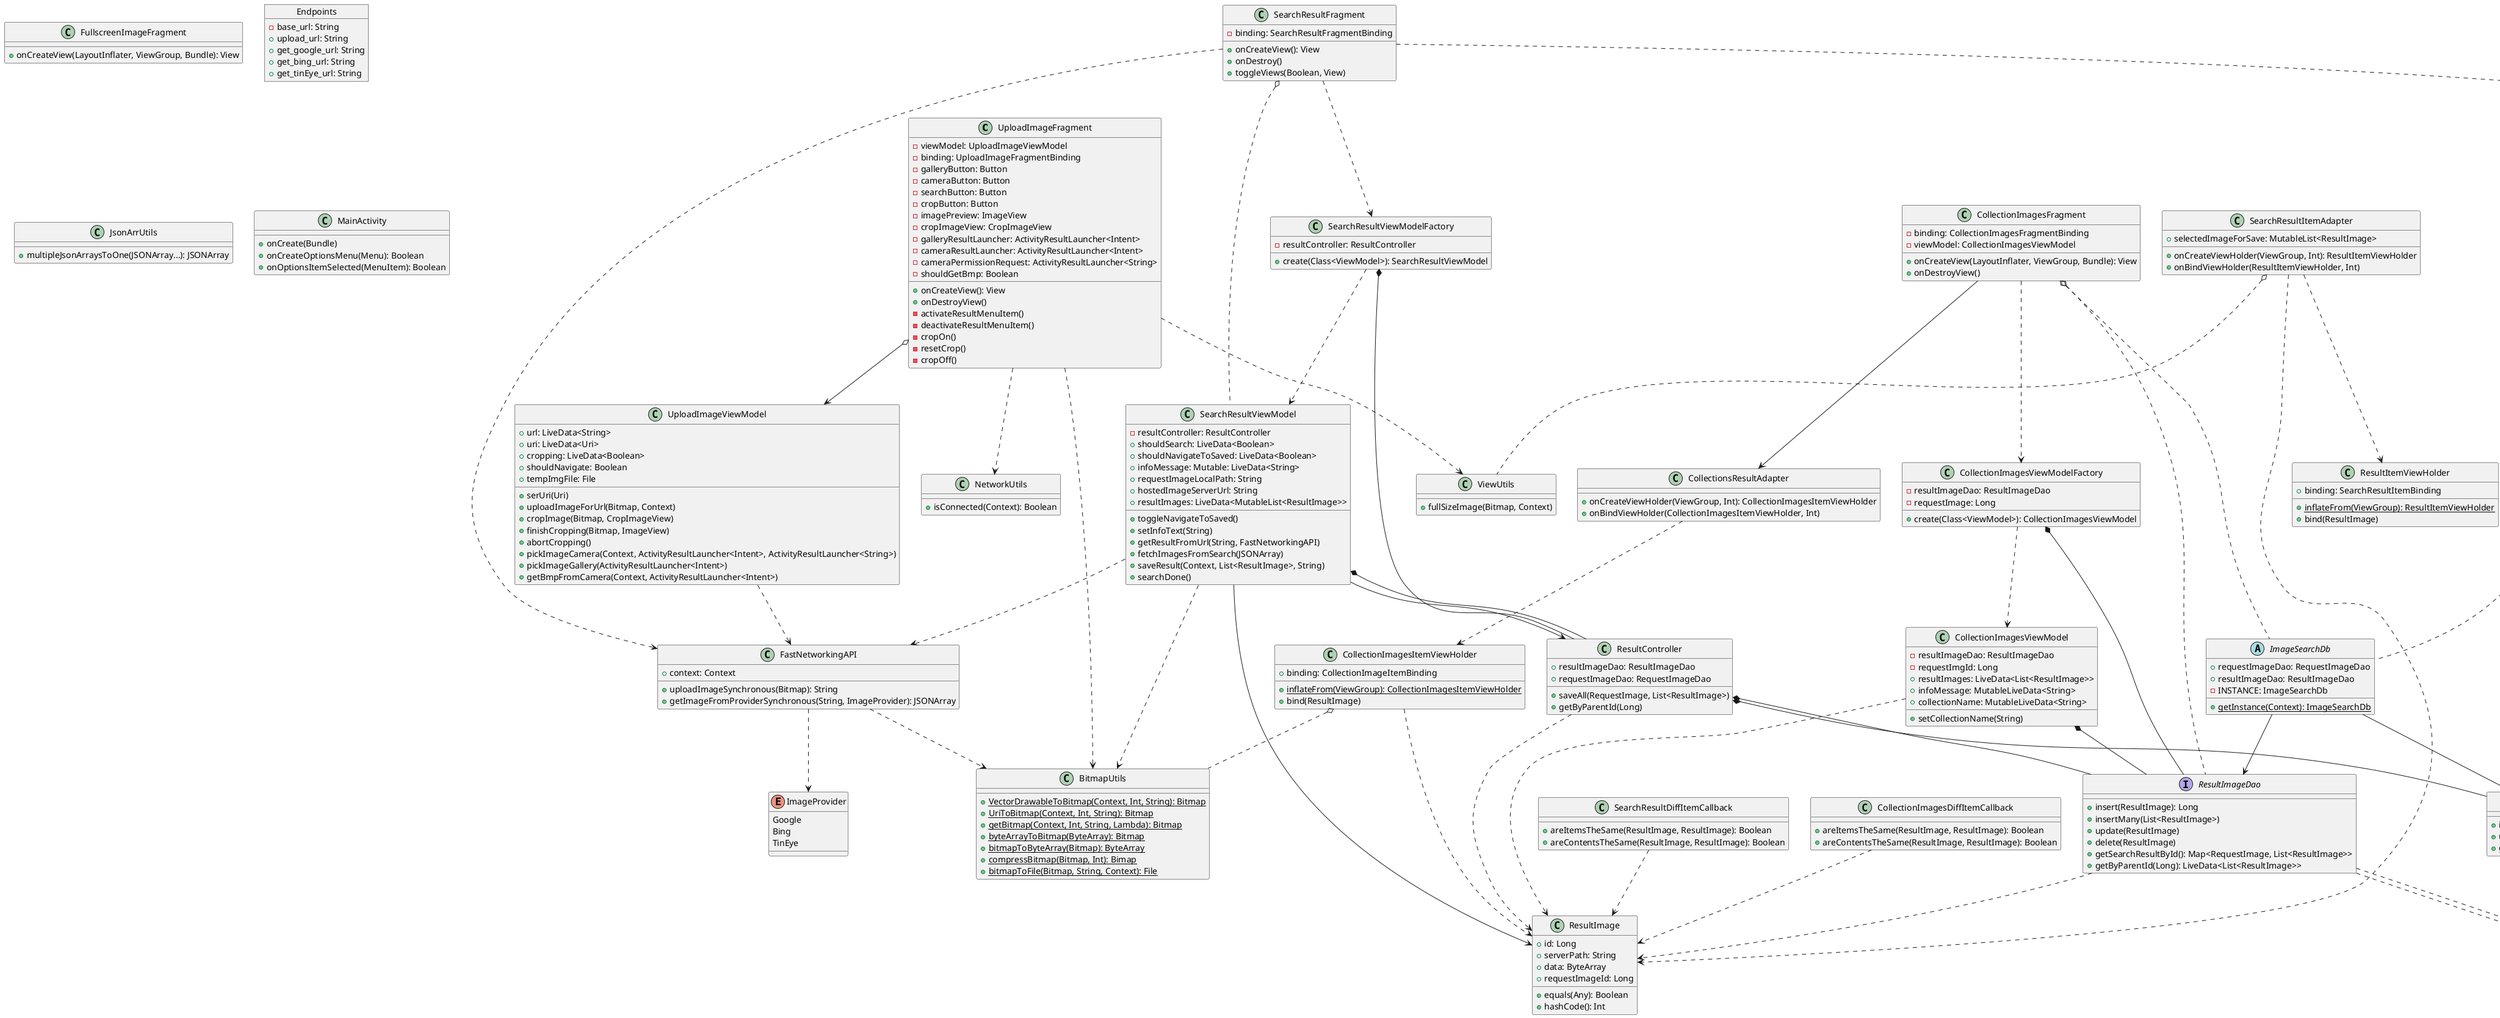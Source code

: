 @startuml
'https://plantuml.com/class-diagram

class UploadImageFragment {
    - viewModel: UploadImageViewModel
    - binding: UploadImageFragmentBinding
    - galleryButton: Button
    - cameraButton: Button
    - searchButton: Button
    - cropButton: Button
    - imagePreview: ImageView
    - cropImageView: CropImageView
    - galleryResultLauncher: ActivityResultLauncher<Intent>
    - cameraResultLauncher: ActivityResultLauncher<Intent>
    - cameraPermissionRequest: ActivityResultLauncher<String>
    - shouldGetBmp: Boolean

    + onCreateView(): View
    + onDestroyView()
    - activateResultMenuItem()
    - deactivateResultMenuItem()
    - cropOn()
    - resetCrop()
    - cropOff()
}

class UploadImageViewModel {
    + url: LiveData<String>
    + uri: LiveData<Uri>
    + cropping: LiveData<Boolean>
    + shouldNavigate: Boolean
    + tempImgFile: File

    + serUri(Uri)
    + uploadImageForUrl(Bitmap, Context)
    + cropImage(Bitmap, CropImageView)
    + finishCropping(Bitmap, ImageView)
    + abortCropping()
    + pickImageCamera(Context, ActivityResultLauncher<Intent>, ActivityResultLauncher<String>)
    + pickImageGallery(ActivityResultLauncher<Intent>)
    + getBmpFromCamera(Context, ActivityResultLauncher<Intent>)
}

class SearchResultFragment {
    - binding: SearchResultFragmentBinding

    + onCreateView(): View
    + onDestroy()
    + toggleViews(Boolean, View)
}

class SearchResultViewModel {
    - resultController: ResultController
    + shouldSearch: LiveData<Boolean>
    + shouldNavigateToSaved: LiveData<Boolean>
    + infoMessage: Mutable: LiveData<String>
    + requestImageLocalPath: String
    + hostedImageServerUrl: String
    + resultImages: LiveData<MutableList<ResultImage>>

    + toggleNavigateToSaved()
    + setInfoText(String)
    + getResultFromUrl(String, FastNetworkingAPI)
    + fetchImagesFromSearch(JSONArray)
    + saveResult(Context, List<ResultImage>, String)
    + searchDone()
}

class ResultController {
    + resultImageDao: ResultImageDao
    + requestImageDao: RequestImageDao

    + saveAll(RequestImage, List<ResultImage>)
    + getByParentId(Long)
}

interface ResultImageDao {
    + insert(ResultImage): Long
    + insertMany(List<ResultImage>)
    + update(ResultImage)
    + delete(ResultImage)
    + getSearchResultById(): Map<RequestImage, List<ResultImage>>
    + getByParentId(Long): LiveData<List<ResultImage>>
}

interface RequestImageDao {
    + insert(RequestImage): Long
    + update(RequestImage)
    + getAll(): LiveData<List<RequestImage>>
}

abstract class ImageSearchDb {
    + requestImageDao: RequestImageDao
    + resultImageDao: ResultImageDao
    - INSTANCE: ImageSearchDb
    + {static} getInstance(Context): ImageSearchDb
}

class SearchResultDiffItemCallback {
    + areItemsTheSame(ResultImage, ResultImage): Boolean
    + areContentsTheSame(ResultImage, ResultImage): Boolean
}

class CollectionImagesDiffItemCallback {
    + areItemsTheSame(ResultImage, ResultImage): Boolean
    + areContentsTheSame(ResultImage, ResultImage): Boolean
}

class RequestImage {
    + id: Long
    + serverPath: String
    + data: ByteArray
    + collectionName: String

    + equals(Any): Boolean
    + hashCode(): Int
}

class ResultImage {
    + id: Long
    + serverPath: String
    + data: ByteArray
    + requestImageId: Long

    + equals(Any): Boolean
    + hashCode(): Int
}

class CollectionsAdapter {
    + {field} clickListener: (Lambda)
    + onCreateViewHolder(ViewGroup, Int): SavedSearchItemViewHolder
    + onBindViewHolder(SavedSearchItemViewHolder, Int)
}

class SavedSearchItemViewHolder {
    + binding: CollectionItemBinding
    + {static} inflateFrom(ViewGroup): SavedSearchItemViewHolder
    + bind(RequestImage, callback)
}

class CollectionsResultAdapter {
    + onCreateViewHolder(ViewGroup, Int): CollectionImagesItemViewHolder
    + onBindViewHolder(CollectionImagesItemViewHolder, Int)
}

class CollectionImagesItemViewHolder {
    + binding: CollectionImageItemBinding
    + {static} inflateFrom(ViewGroup): CollectionImagesItemViewHolder
    + bind(ResultImage)
}

class SearchResultItemAdapter {
    + selectedImageForSave: MutableList<ResultImage>
    + onCreateViewHolder(ViewGroup, Int): ResultItemViewHolder
    + onBindViewHolder(ResultItemViewHolder, Int)
}

class ResultItemViewHolder {
    + binding: SearchResultItemBinding

    + {static} inflateFrom(ViewGroup): ResultItemViewHolder
    + bind(ResultImage)
}

class CollectionImagesFragment {
    - binding: CollectionImagesFragmentBinding
    - viewModel: CollectionImagesViewModel

    + onCreateView(LayoutInflater, ViewGroup, Bundle): View
    + onDestroyView()
}

class CollectionsFragment {
    - viewModel: CollectionsViewModel
    - binding: CollectionsFragmentBinding

    + onCreateView(LayoutInflater, ViewGroup, Bundle): View
    + onDestroyView()
}

class FullscreenImageFragment {
    + onCreateView(LayoutInflater, ViewGroup, Bundle): View
}

class PopupFragment {
    + onCreateView(LayoutInflater, ViewGroup, Bundle): View
}

class FastNetworkingAPI {
    + context: Context

    + uploadImageSynchronous(Bitmap): String
    + getImageFromProviderSynchronous(String, ImageProvider): JSONArray
}

enum ImageProvider {
    Google
    Bing
    TinEye
}

class CollectionImagesViewModelFactory {
    - resultImageDao: ResultImageDao
    - requestImage: Long

    + create(Class<ViewModel>): CollectionImagesViewModel
}

class CollectionsViewModelFactory {
    - requestImageDao: RequestImageDao

    + create(Class<ViewModel>): CollectionsViewModel
}

class SearchResultViewModelFactory {
    - resultController: ResultController

    + create(Class<ViewModel>): SearchResultViewModel
}

class BitmapUtils {
    + {static} VectorDrawableToBitmap(Context, Int, String): Bitmap
    + {static} UriToBitmap(Context, Int, String): Bitmap
    + {static} getBitmap(Context, Int, String, Lambda): Bitmap
    + {static} byteArrayToBitmap(ByteArray): Bitmap
    + {static} bitmapToByteArray(Bitmap): ByteArray
    + {static} compressBitmap(Bitmap, Int): Bimap
    + {static} bitmapToFile(Bitmap, String, Context): File
}

object Endpoints {
    - base_url: String
    + upload_url: String
    + get_google_url: String
    + get_bing_url: String
    + get_tinEye_url: String
}

class JsonArrUtils {
    + multipleJsonArraysToOne(JSONArray...): JSONArray
}

class NetworkUtils {
    + isConnected(Context): Boolean
}

class ViewUtils {
    + fullSizeImage(Bitmap, Context)
}

class CollectionImagesViewModel {
    - resultImageDao: ResultImageDao
    - requestImgId: Long
    + resultImages: LiveData<List<ResultImage>>
    + infoMessage: MutableLiveData<String>
    + collectionName: MutableLiveData<String>

    + setCollectionName(String)
}

class CollectionsViewModel {
    - requestImageDao: RequestImageDao
    + savedSearchImages: LiveData<List<RequestImage>>
    + navigateToResults: LiveData<Long>
    + infoMessage: MutableLiveData<String>
    + collectionName: MutableLiveData<String>

    + onRequestClicked(Long, String)
    + onNavigated()
}

class MainActivity {
    + onCreate(Bundle)
    + onCreateOptionsMenu(Menu): Boolean
    + onOptionsItemSelected(MenuItem): Boolean
}

ResultController *-- ResultImageDao
ResultController ..> ResultImage
ResultImageDao ..> RequestImage
ResultController *-- RequestImageDao
ImageSearchDb --> ResultImageDao
ImageSearchDb --> RequestImageDao
RequestImageDao ..> RequestImage
ResultImageDao ..> ResultImage
ResultImageDao ..> RequestImage
CollectionImagesDiffItemCallback ..> ResultImage
CollectionsAdapter ..> SavedSearchItemViewHolder
SavedSearchItemViewHolder ..> RequestImage
CollectionsDiffItemCallback ..> RequestImage
CollectionsResultAdapter ..> CollectionImagesItemViewHolder
CollectionImagesItemViewHolder ..> ResultImage
CollectionImagesItemViewHolder o.. BitmapUtils
SearchResultDiffItemCallback ..> ResultImage
SearchResultItemAdapter ..> ResultImage
SearchResultItemAdapter ..> ResultItemViewHolder
SearchResultItemAdapter o.. ViewUtils
CollectionImagesFragment o.. ImageSearchDb
CollectionImagesFragment o.. ResultImageDao
CollectionImagesFragment ..> CollectionImagesViewModelFactory
CollectionImagesFragment --> CollectionsResultAdapter
CollectionsFragment --> CollectionsViewModel
CollectionsFragment o.. ImageSearchDb
CollectionsFragment o.. RequestImageDao
CollectionsFragment ..> CollectionsViewModelFactory
CollectionsFragment --> CollectionsAdapter
SearchResultViewModel --> ResultController
SearchResultFragment o.. SearchResultViewModel
SearchResultFragment ..> SearchResultViewModelFactory
SearchResultFragment ..> PopupFragment
SearchResultFragment ..> FastNetworkingAPI
UploadImageViewModel ..> FastNetworkingAPI
UploadImageFragment o--> UploadImageViewModel
UploadImageFragment ..> BitmapUtils
UploadImageFragment ..> ViewUtils
UploadImageFragment ..> NetworkUtils
FastNetworkingAPI ..> BitmapUtils
FastNetworkingAPI ..> ImageProvider
CollectionImagesViewModelFactory *-- ResultImageDao
CollectionImagesViewModelFactory ..> CollectionImagesViewModel
CollectionsViewModelFactory *-- RequestImageDao
CollectionsViewModelFactory ..> CollectionsViewModel
SearchResultViewModelFactory *-- ResultController
SearchResultViewModelFactory ..> SearchResultViewModel
CollectionImagesViewModel *-- ResultImageDao
CollectionImagesViewModel ..> ResultImage
CollectionsViewModel *-- RequestImageDao
CollectionsViewModel ..> RequestImage
SearchResultViewModel *-- ResultController
SearchResultViewModel --> ResultImage
SearchResultViewModel ..> FastNetworkingAPI
SearchResultViewModel ..> BitmapUtils

@enduml